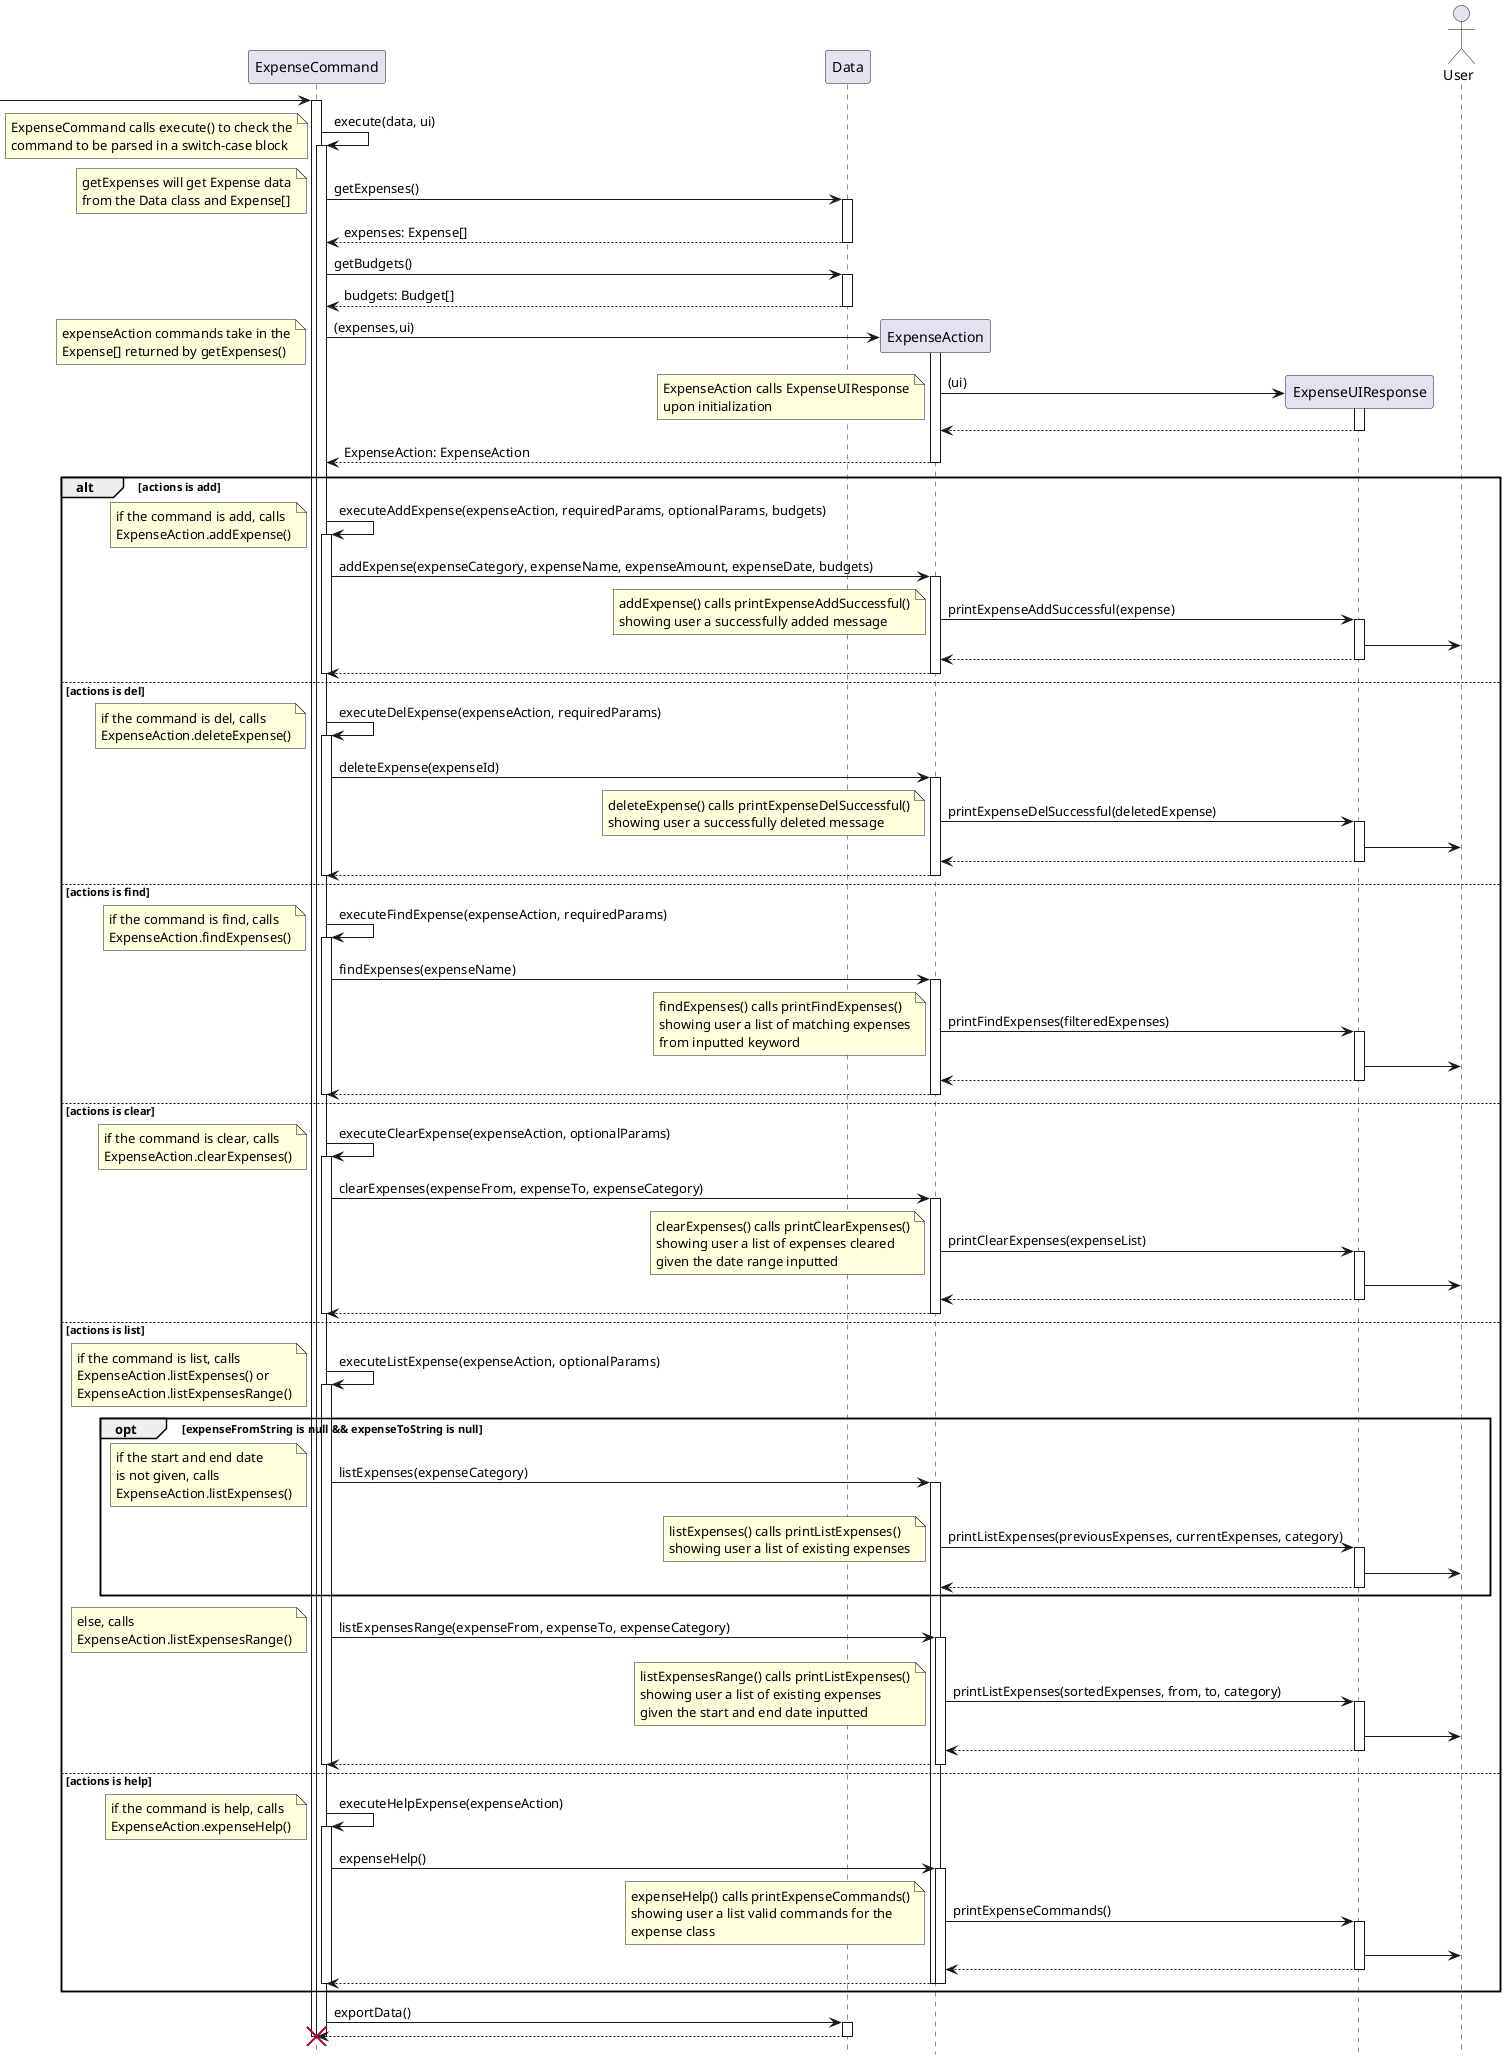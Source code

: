 @startuml

hide footbox

participant ExpenseCommand
participant Data
participant ExpenseAction
participant ExpenseUIResponse
actor User

 -> "ExpenseCommand":

activate "ExpenseCommand"
"ExpenseCommand" -> "ExpenseCommand": execute(data, ui)
note left
    ExpenseCommand calls execute() to check the
    command to be parsed in a switch-case block
 end note
activate  "ExpenseCommand"
"ExpenseCommand" -> "Data": getExpenses()
note left
    getExpenses will get Expense data
    from the Data class and Expense[]
end note
activate "Data"
return expenses: Expense[]
deactivate "Data"
"ExpenseCommand" -> "Data": getBudgets()
activate "Data"
return budgets: Budget[]
deactivate "Data"

"ExpenseCommand" -> "ExpenseAction" ** : (expenses,ui)
note left
    expenseAction commands take in the
    Expense[] returned by getExpenses()
end note
activate "ExpenseAction"

"ExpenseAction" -> "ExpenseUIResponse" ** : (ui)
note left
    ExpenseAction calls ExpenseUIResponse
    upon initialization
end note
activate "ExpenseUIResponse"
"ExpenseUIResponse" --> "ExpenseAction"
deactivate "ExpenseUIResponse"

return ExpenseAction: ExpenseAction
deactivate "ExpenseAction"


alt actions is add
"ExpenseCommand" -> "ExpenseCommand": executeAddExpense(expenseAction, requiredParams, optionalParams, budgets)
note left
    if the command is add, calls
    ExpenseAction.addExpense()
end note
activate "ExpenseCommand"
"ExpenseCommand" -> "ExpenseAction" : addExpense(expenseCategory, expenseName, expenseAmount, expenseDate, budgets)
activate "ExpenseAction"
"ExpenseAction" -> "ExpenseUIResponse" : printExpenseAddSuccessful(expense)
note left
    addExpense() calls printExpenseAddSuccessful()
    showing user a successfully added message
end note
activate "ExpenseUIResponse"
"ExpenseUIResponse" -> User
return
return

deactivate "ExpenseCommand"

else actions is del
"ExpenseCommand" -> "ExpenseCommand": executeDelExpense(expenseAction, requiredParams)
note left
    if the command is del, calls
    ExpenseAction.deleteExpense()
end note
activate "ExpenseCommand"
"ExpenseCommand" -> "ExpenseAction" : deleteExpense(expenseId)
activate "ExpenseAction"
"ExpenseAction" -> "ExpenseUIResponse" : printExpenseDelSuccessful(deletedExpense)
note left
    deleteExpense() calls printExpenseDelSuccessful()
    showing user a successfully deleted message
end note
activate "ExpenseUIResponse"
"ExpenseUIResponse" -> User
return
return

deactivate "ExpenseCommand"

else actions is find
"ExpenseCommand" -> "ExpenseCommand": executeFindExpense(expenseAction, requiredParams)
note left
    if the command is find, calls
    ExpenseAction.findExpenses()
end note
activate "ExpenseCommand"
"ExpenseCommand" -> "ExpenseAction" : findExpenses(expenseName)
activate "ExpenseAction"
"ExpenseAction" -> "ExpenseUIResponse" : printFindExpenses(filteredExpenses)
note left
    findExpenses() calls printFindExpenses()
    showing user a list of matching expenses
    from inputted keyword
end note
activate "ExpenseUIResponse"
"ExpenseUIResponse" -> User
return
return

deactivate "ExpenseCommand"

else actions is clear
"ExpenseCommand" -> "ExpenseCommand": executeClearExpense(expenseAction, optionalParams)
note left
    if the command is clear, calls
    ExpenseAction.clearExpenses()
end note
activate "ExpenseCommand"
"ExpenseCommand" -> "ExpenseAction" : clearExpenses(expenseFrom, expenseTo, expenseCategory)
activate "ExpenseAction"
"ExpenseAction" -> "ExpenseUIResponse" : printClearExpenses(expenseList)
note left
    clearExpenses() calls printClearExpenses()
    showing user a list of expenses cleared
    given the date range inputted
end note
activate "ExpenseUIResponse"
"ExpenseUIResponse" -> User
return
return

deactivate "ExpenseCommand"

else actions is list
"ExpenseCommand" -> "ExpenseCommand": executeListExpense(expenseAction, optionalParams)
note left
    if the command is list, calls
    ExpenseAction.listExpenses() or
    ExpenseAction.listExpensesRange()
end note
activate "ExpenseCommand"

opt expenseFromString is null && expenseToString is null
"ExpenseCommand" -> "ExpenseAction" : listExpenses(expenseCategory)
note left
    if the start and end date
    is not given, calls
    ExpenseAction.listExpenses()
end note
activate "ExpenseAction"
"ExpenseAction" -> "ExpenseUIResponse" : printListExpenses(previousExpenses, currentExpenses, category)
note left
    listExpenses() calls printListExpenses()
    showing user a list of existing expenses
end note
activate "ExpenseUIResponse"
"ExpenseUIResponse" -> User
return
end


"ExpenseCommand" -> "ExpenseAction" : listExpensesRange(expenseFrom, expenseTo, expenseCategory)
note left
    else, calls
    ExpenseAction.listExpensesRange()
end note
activate "ExpenseAction"
"ExpenseAction" -> "ExpenseUIResponse" : printListExpenses(sortedExpenses, from, to, category)
note left
    listExpensesRange() calls printListExpenses()
    showing user a list of existing expenses
    given the start and end date inputted
end note
activate "ExpenseUIResponse"



"ExpenseUIResponse" -> User
return
return

deactivate "ExpenseCommand"

else actions is help
"ExpenseCommand" -> "ExpenseCommand": executeHelpExpense(expenseAction)
note left
    if the command is help, calls
    ExpenseAction.expenseHelp()
end note
activate "ExpenseCommand"
"ExpenseCommand" -> "ExpenseAction" : expenseHelp()
activate "ExpenseAction"
"ExpenseAction" -> "ExpenseUIResponse" : printExpenseCommands()
note left
    expenseHelp() calls printExpenseCommands()
    showing user a list valid commands for the
    expense class
end note
activate "ExpenseUIResponse"
"ExpenseUIResponse" -> User
return
return

deactivate "ExpenseCommand"
end

"ExpenseCommand" -> "Data": exportData()
activate "Data"
return
deactivate "Data"

destroy "ExpenseCommand"
deactivate "ExpenseCommand"

@enduml